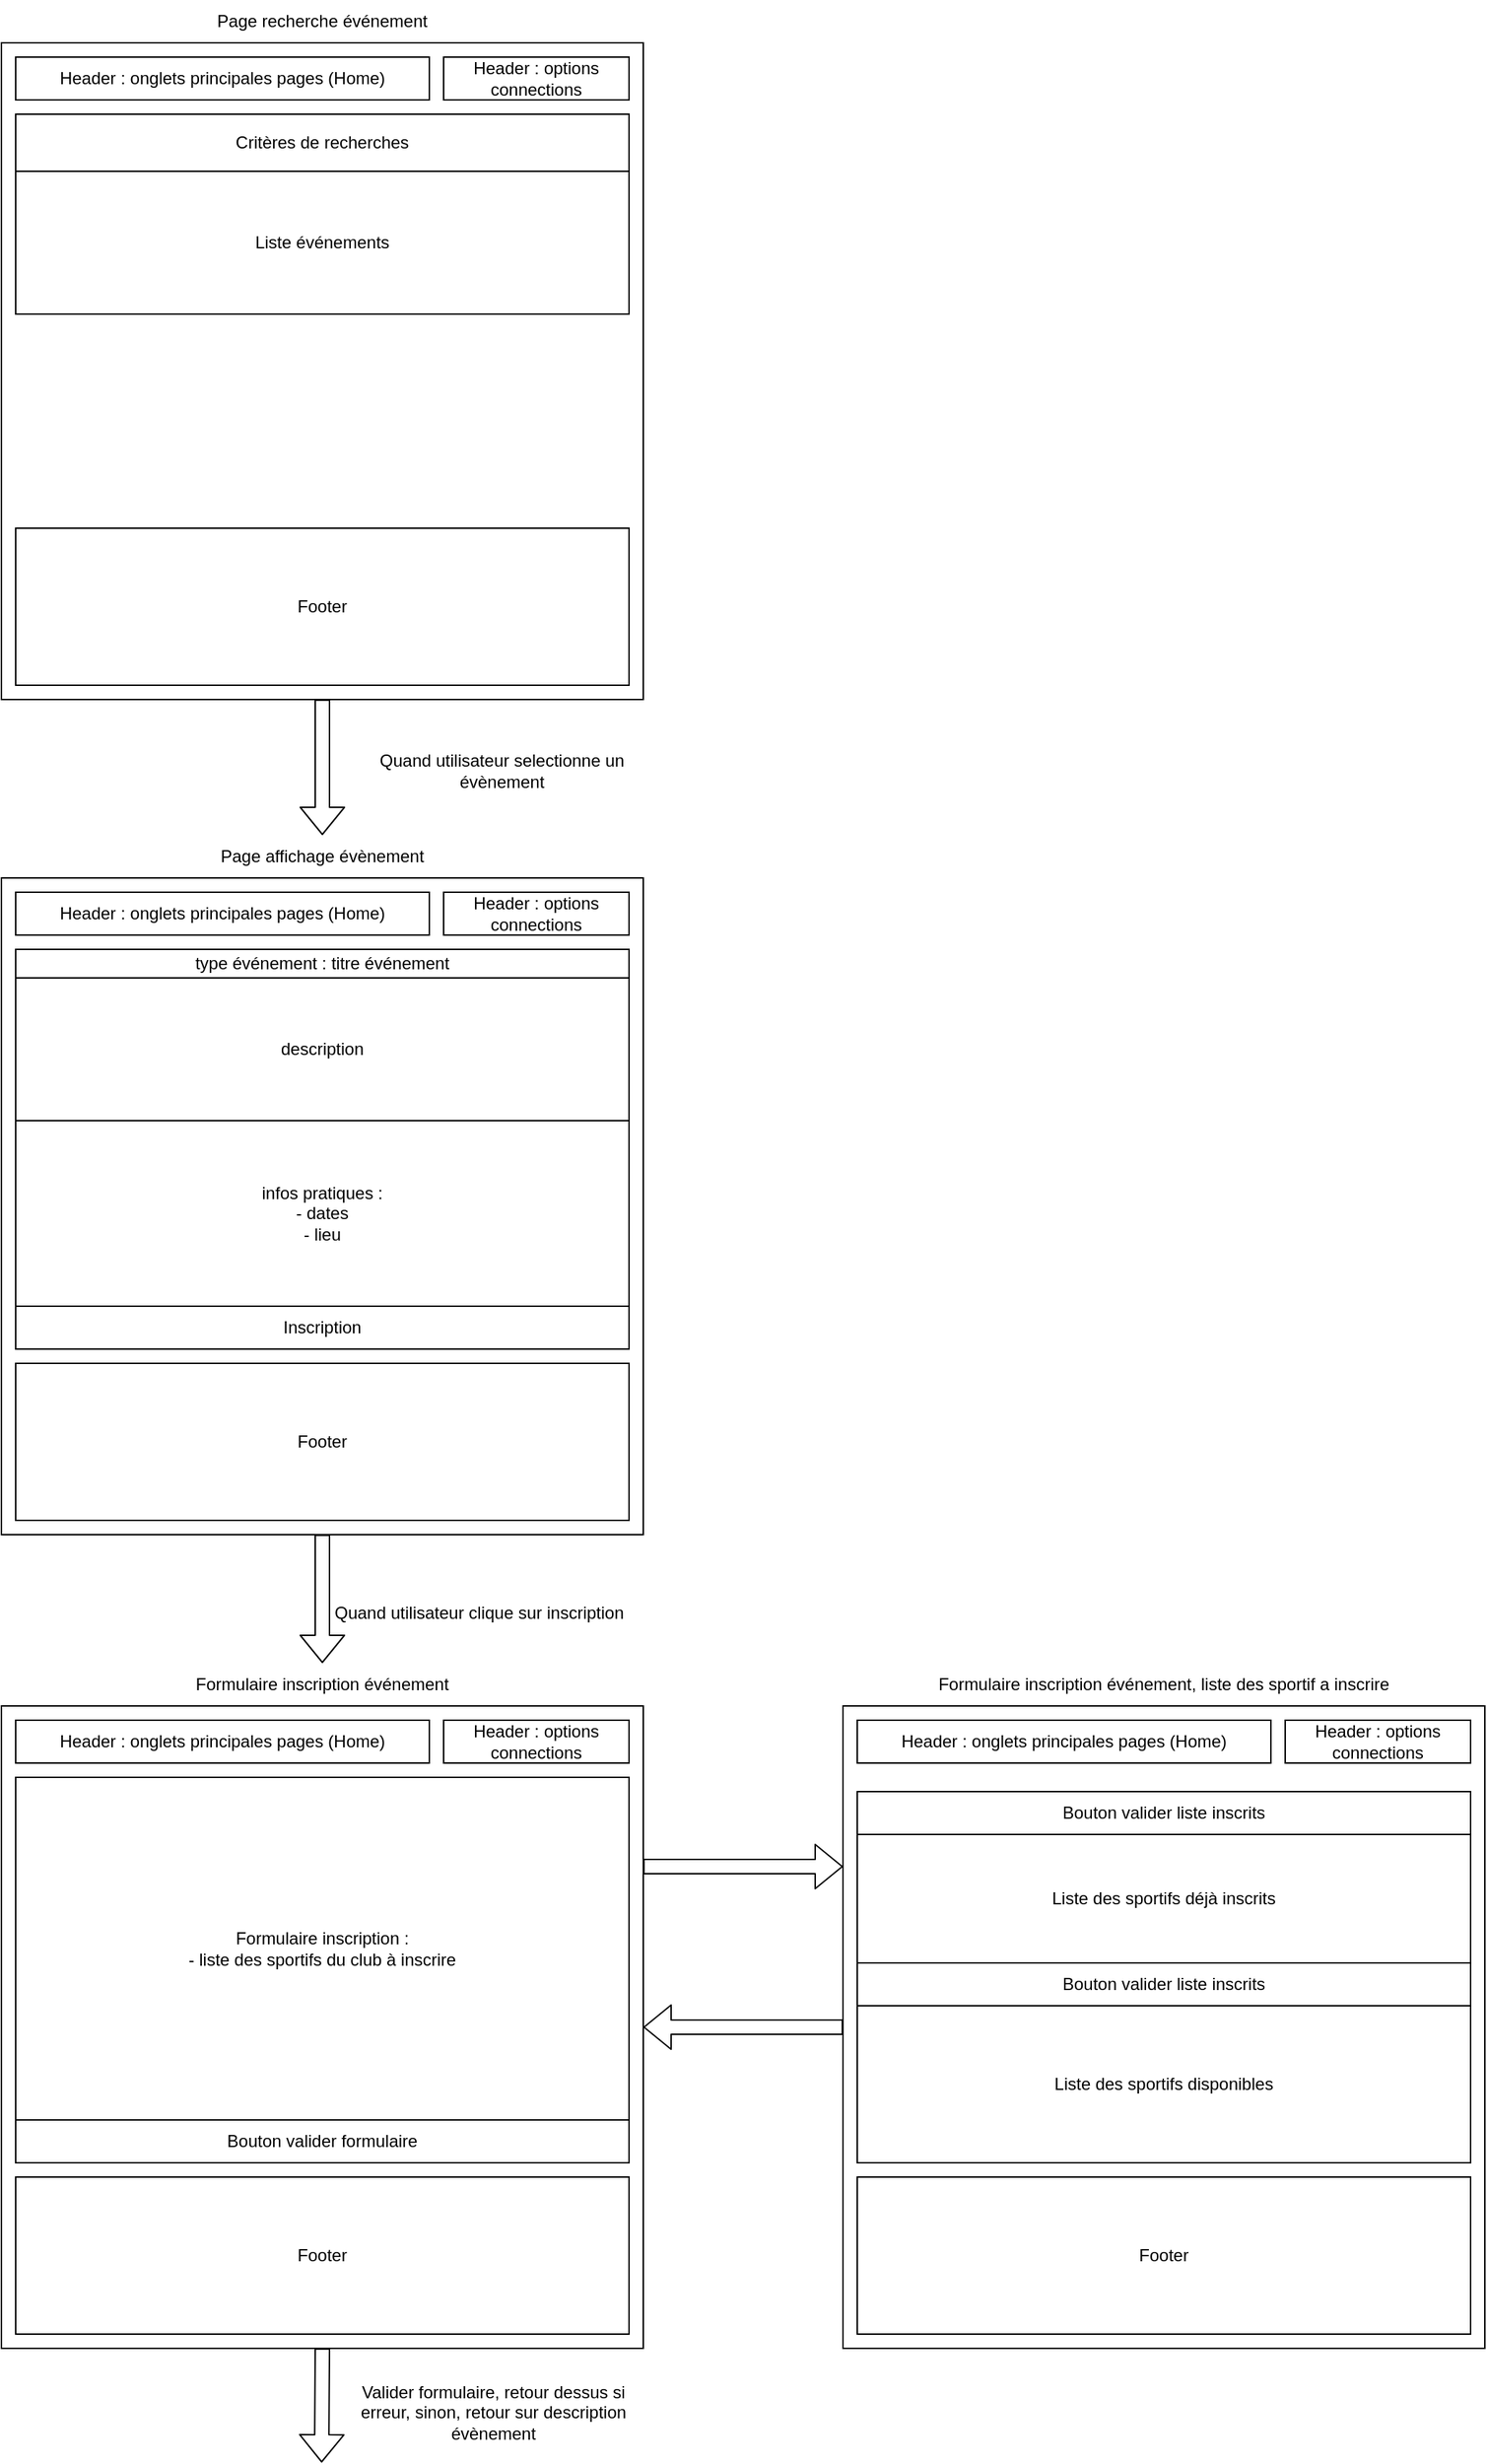 <mxfile>
    <diagram id="i0MKW2CaPrxFXIp5ugUn" name="Page-1">
        <mxGraphModel dx="666" dy="528" grid="1" gridSize="10" guides="1" tooltips="1" connect="1" arrows="1" fold="1" page="1" pageScale="1" pageWidth="850" pageHeight="1100" background="none" math="0" shadow="0">
            <root>
                <mxCell id="0"/>
                <mxCell id="1" parent="0"/>
                <mxCell id="2" value="" style="rounded=0;whiteSpace=wrap;html=1;" parent="1" vertex="1">
                    <mxGeometry x="20" y="35" width="450" height="460" as="geometry"/>
                </mxCell>
                <mxCell id="3" value="Header : onglets principales pages (Home)" style="rounded=0;whiteSpace=wrap;html=1;" parent="1" vertex="1">
                    <mxGeometry x="30" y="45" width="290" height="30" as="geometry"/>
                </mxCell>
                <mxCell id="4" value="Header : options connections" style="rounded=0;whiteSpace=wrap;html=1;" parent="1" vertex="1">
                    <mxGeometry x="330" y="45" width="130" height="30" as="geometry"/>
                </mxCell>
                <mxCell id="5" value="Page recherche événement" style="text;html=1;strokeColor=none;fillColor=none;align=center;verticalAlign=middle;whiteSpace=wrap;rounded=0;" parent="1" vertex="1">
                    <mxGeometry x="20" y="5" width="450" height="30" as="geometry"/>
                </mxCell>
                <mxCell id="6" value="Footer" style="rounded=0;whiteSpace=wrap;html=1;" parent="1" vertex="1">
                    <mxGeometry x="30" y="375" width="430" height="110" as="geometry"/>
                </mxCell>
                <mxCell id="7" value="Critères de recherches" style="rounded=0;whiteSpace=wrap;html=1;" parent="1" vertex="1">
                    <mxGeometry x="30" y="85" width="430" height="40" as="geometry"/>
                </mxCell>
                <mxCell id="8" value="Liste événements" style="rounded=0;whiteSpace=wrap;html=1;" parent="1" vertex="1">
                    <mxGeometry x="30" y="125" width="430" height="100" as="geometry"/>
                </mxCell>
                <mxCell id="9" value="" style="rounded=0;whiteSpace=wrap;html=1;" parent="1" vertex="1">
                    <mxGeometry x="20" y="620" width="450" height="460" as="geometry"/>
                </mxCell>
                <mxCell id="10" value="Header : onglets principales pages (Home)" style="rounded=0;whiteSpace=wrap;html=1;" parent="1" vertex="1">
                    <mxGeometry x="30" y="630" width="290" height="30" as="geometry"/>
                </mxCell>
                <mxCell id="11" value="Header : options connections" style="rounded=0;whiteSpace=wrap;html=1;" parent="1" vertex="1">
                    <mxGeometry x="330" y="630" width="130" height="30" as="geometry"/>
                </mxCell>
                <mxCell id="12" value="Page affichage évènement" style="text;html=1;strokeColor=none;fillColor=none;align=center;verticalAlign=middle;whiteSpace=wrap;rounded=0;" parent="1" vertex="1">
                    <mxGeometry x="20" y="590" width="450" height="30" as="geometry"/>
                </mxCell>
                <mxCell id="13" value="Footer" style="rounded=0;whiteSpace=wrap;html=1;" parent="1" vertex="1">
                    <mxGeometry x="30" y="960" width="430" height="110" as="geometry"/>
                </mxCell>
                <mxCell id="14" value="type événement : titre événement" style="rounded=0;whiteSpace=wrap;html=1;" parent="1" vertex="1">
                    <mxGeometry x="30" y="670" width="430" height="20" as="geometry"/>
                </mxCell>
                <mxCell id="15" value="description" style="rounded=0;whiteSpace=wrap;html=1;" parent="1" vertex="1">
                    <mxGeometry x="30" y="690" width="430" height="100" as="geometry"/>
                </mxCell>
                <mxCell id="16" value="infos pratiques :&lt;br&gt;- dates&lt;br&gt;- lieu&lt;br&gt;" style="rounded=0;whiteSpace=wrap;html=1;" parent="1" vertex="1">
                    <mxGeometry x="30" y="790" width="430" height="130" as="geometry"/>
                </mxCell>
                <mxCell id="17" value="Inscription" style="rounded=0;whiteSpace=wrap;html=1;" parent="1" vertex="1">
                    <mxGeometry x="30" y="920" width="430" height="30" as="geometry"/>
                </mxCell>
                <mxCell id="18" value="" style="rounded=0;whiteSpace=wrap;html=1;" parent="1" vertex="1">
                    <mxGeometry x="20" y="1200" width="450" height="450" as="geometry"/>
                </mxCell>
                <mxCell id="19" value="Formulaire inscription événement" style="text;html=1;strokeColor=none;fillColor=none;align=center;verticalAlign=middle;whiteSpace=wrap;rounded=0;" parent="1" vertex="1">
                    <mxGeometry x="20" y="1170" width="450" height="30" as="geometry"/>
                </mxCell>
                <mxCell id="20" value="Header : onglets principales pages (Home)" style="rounded=0;whiteSpace=wrap;html=1;" parent="1" vertex="1">
                    <mxGeometry x="30" y="1210" width="290" height="30" as="geometry"/>
                </mxCell>
                <mxCell id="21" value="Header : options connections" style="rounded=0;whiteSpace=wrap;html=1;" parent="1" vertex="1">
                    <mxGeometry x="330" y="1210" width="130" height="30" as="geometry"/>
                </mxCell>
                <mxCell id="22" value="Footer" style="rounded=0;whiteSpace=wrap;html=1;" parent="1" vertex="1">
                    <mxGeometry x="30" y="1530" width="430" height="110" as="geometry"/>
                </mxCell>
                <mxCell id="23" value="Formulaire inscription :&lt;br&gt;- liste des sportifs du club à inscrire" style="rounded=0;whiteSpace=wrap;html=1;" parent="1" vertex="1">
                    <mxGeometry x="30" y="1250" width="430" height="240" as="geometry"/>
                </mxCell>
                <mxCell id="24" value="Bouton valider formulaire" style="rounded=0;whiteSpace=wrap;html=1;" parent="1" vertex="1">
                    <mxGeometry x="30" y="1490" width="430" height="30" as="geometry"/>
                </mxCell>
                <mxCell id="25" value="" style="shape=flexArrow;endArrow=classic;html=1;exitX=0.5;exitY=1;exitDx=0;exitDy=0;" parent="1" edge="1" source="18">
                    <mxGeometry width="50" height="50" relative="1" as="geometry">
                        <mxPoint x="244.5" y="1670" as="sourcePoint"/>
                        <mxPoint x="244.5" y="1730" as="targetPoint"/>
                    </mxGeometry>
                </mxCell>
                <mxCell id="26" value="Valider formulaire, retour dessus si erreur, sinon, retour sur description évènement" style="text;html=1;strokeColor=none;fillColor=none;align=center;verticalAlign=middle;whiteSpace=wrap;rounded=0;" parent="1" vertex="1">
                    <mxGeometry x="260" y="1680" width="210" height="30" as="geometry"/>
                </mxCell>
                <mxCell id="27" value="" style="shape=flexArrow;endArrow=classic;html=1;exitX=0.5;exitY=1;exitDx=0;exitDy=0;" parent="1" target="19" edge="1" source="9">
                    <mxGeometry width="50" height="50" relative="1" as="geometry">
                        <mxPoint x="234.5" y="1100" as="sourcePoint"/>
                        <mxPoint x="234.5" y="1160" as="targetPoint"/>
                    </mxGeometry>
                </mxCell>
                <mxCell id="28" value="Quand utilisateur clique sur inscription" style="text;html=1;strokeColor=none;fillColor=none;align=center;verticalAlign=middle;whiteSpace=wrap;rounded=0;" parent="1" vertex="1">
                    <mxGeometry x="250" y="1120" width="210" height="30" as="geometry"/>
                </mxCell>
                <mxCell id="29" value="" style="rounded=0;whiteSpace=wrap;html=1;" parent="1" vertex="1">
                    <mxGeometry x="610" y="1200" width="450" height="450" as="geometry"/>
                </mxCell>
                <mxCell id="30" value="Formulaire inscription événement, liste des sportif a inscrire" style="text;html=1;strokeColor=none;fillColor=none;align=center;verticalAlign=middle;whiteSpace=wrap;rounded=0;" parent="1" vertex="1">
                    <mxGeometry x="610" y="1170" width="450" height="30" as="geometry"/>
                </mxCell>
                <mxCell id="31" value="Header : onglets principales pages (Home)" style="rounded=0;whiteSpace=wrap;html=1;" parent="1" vertex="1">
                    <mxGeometry x="620" y="1210" width="290" height="30" as="geometry"/>
                </mxCell>
                <mxCell id="32" value="Header : options connections" style="rounded=0;whiteSpace=wrap;html=1;" parent="1" vertex="1">
                    <mxGeometry x="920" y="1210" width="130" height="30" as="geometry"/>
                </mxCell>
                <mxCell id="33" value="Footer" style="rounded=0;whiteSpace=wrap;html=1;" parent="1" vertex="1">
                    <mxGeometry x="620" y="1530" width="430" height="110" as="geometry"/>
                </mxCell>
                <mxCell id="34" value="Liste des sportifs disponibles" style="rounded=0;whiteSpace=wrap;html=1;" parent="1" vertex="1">
                    <mxGeometry x="620" y="1410" width="430" height="110" as="geometry"/>
                </mxCell>
                <mxCell id="35" value="Bouton valider liste inscrits" style="rounded=0;whiteSpace=wrap;html=1;" parent="1" vertex="1">
                    <mxGeometry x="620" y="1380" width="430" height="30" as="geometry"/>
                </mxCell>
                <mxCell id="36" value="Liste des sportifs déjà inscrits" style="rounded=0;whiteSpace=wrap;html=1;" parent="1" vertex="1">
                    <mxGeometry x="620" y="1290" width="430" height="90" as="geometry"/>
                </mxCell>
                <mxCell id="37" value="Bouton valider liste inscrits" style="rounded=0;whiteSpace=wrap;html=1;" parent="1" vertex="1">
                    <mxGeometry x="620" y="1260" width="430" height="30" as="geometry"/>
                </mxCell>
                <mxCell id="38" value="" style="shape=flexArrow;endArrow=classic;html=1;entryX=1;entryY=0.5;entryDx=0;entryDy=0;exitX=0;exitY=0.5;exitDx=0;exitDy=0;" parent="1" edge="1" target="18" source="29">
                    <mxGeometry width="50" height="50" relative="1" as="geometry">
                        <mxPoint x="590" y="1380" as="sourcePoint"/>
                        <mxPoint x="490" y="1380" as="targetPoint"/>
                    </mxGeometry>
                </mxCell>
                <mxCell id="39" value="" style="shape=flexArrow;endArrow=classic;html=1;exitX=1;exitY=0.25;exitDx=0;exitDy=0;entryX=0;entryY=0.25;entryDx=0;entryDy=0;" parent="1" edge="1" target="29" source="18">
                    <mxGeometry width="50" height="50" relative="1" as="geometry">
                        <mxPoint x="490" y="1330" as="sourcePoint"/>
                        <mxPoint x="590" y="1330" as="targetPoint"/>
                    </mxGeometry>
                </mxCell>
                <mxCell id="40" value="" style="shape=flexArrow;endArrow=classic;html=1;exitX=0.5;exitY=1;exitDx=0;exitDy=0;" parent="1" edge="1" target="12" source="2">
                    <mxGeometry width="50" height="50" relative="1" as="geometry">
                        <mxPoint x="250" y="510" as="sourcePoint"/>
                        <mxPoint x="250" y="580" as="targetPoint"/>
                    </mxGeometry>
                </mxCell>
                <mxCell id="41" value="Quand utilisateur selectionne un évènement" style="text;html=1;strokeColor=none;fillColor=none;align=center;verticalAlign=middle;whiteSpace=wrap;rounded=0;" parent="1" vertex="1">
                    <mxGeometry x="265.5" y="520" width="210" height="50" as="geometry"/>
                </mxCell>
            </root>
        </mxGraphModel>
    </diagram>
</mxfile>